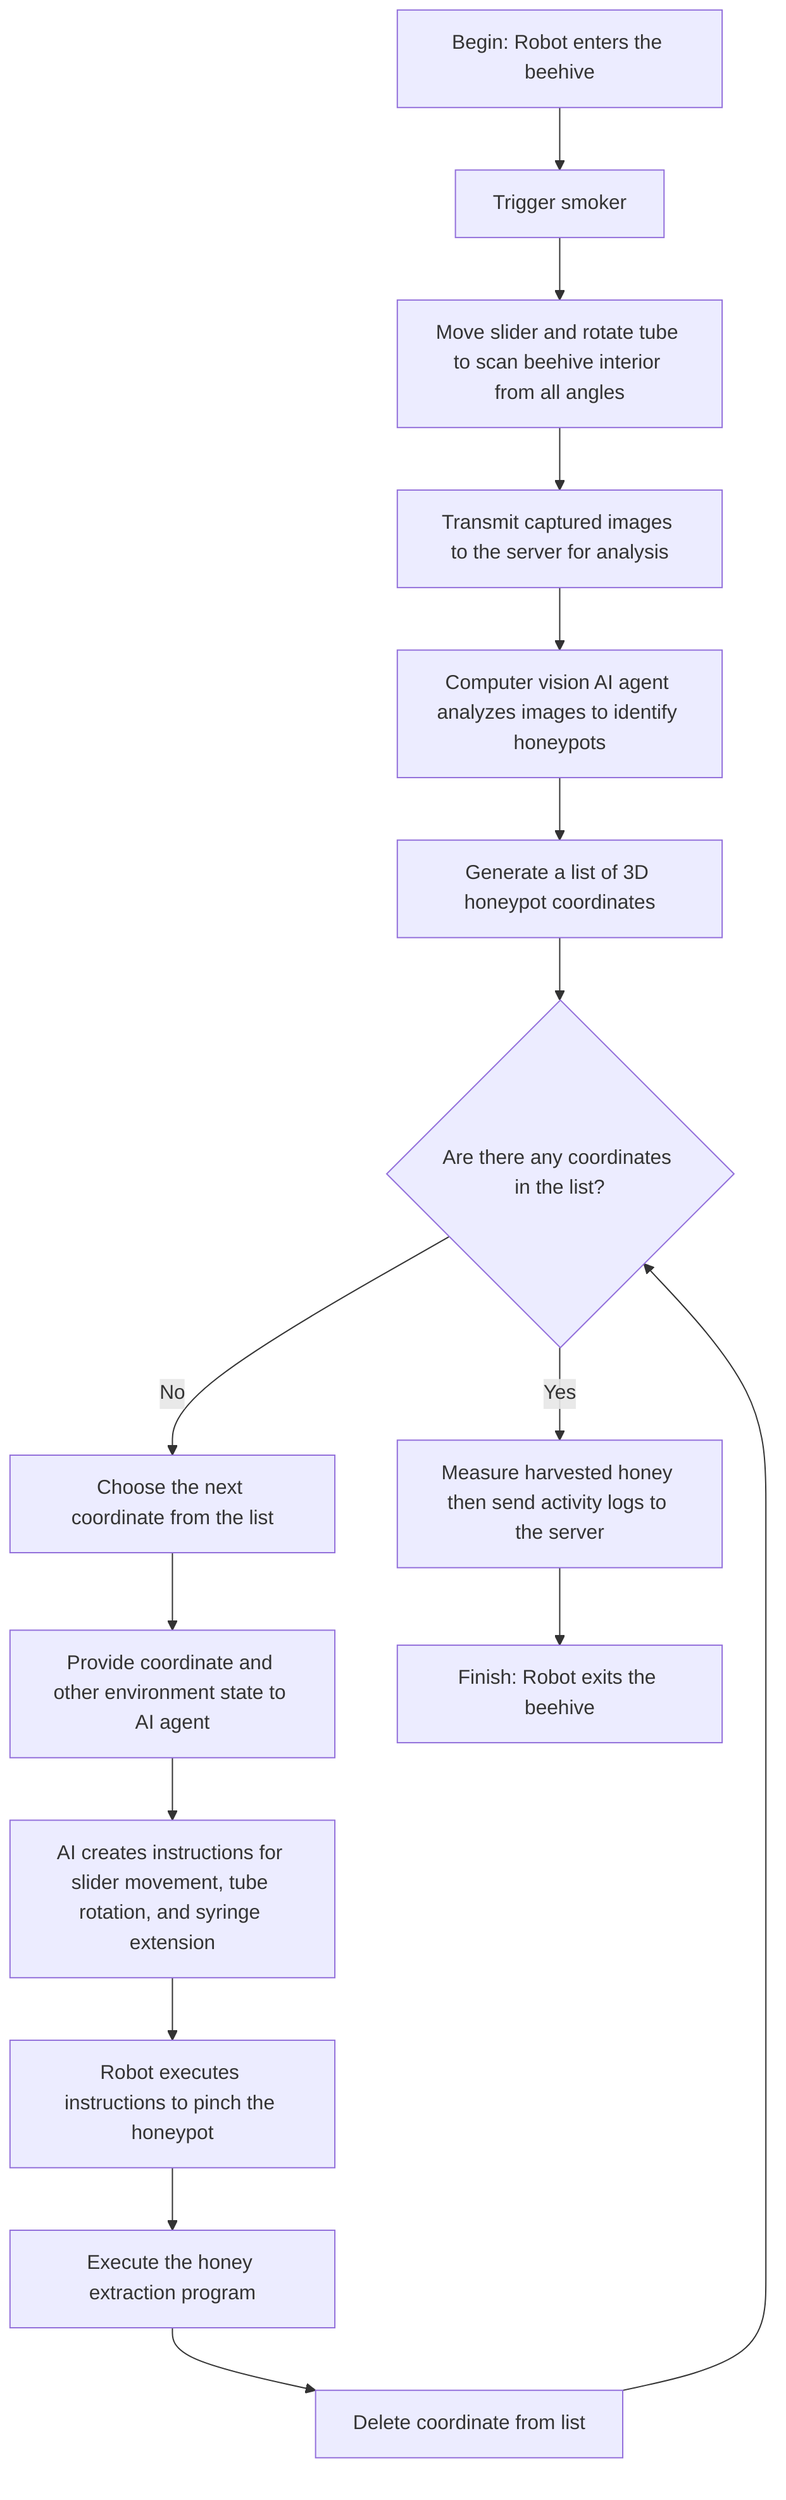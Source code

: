 flowchart TD
    A[Begin: Robot enters the beehive] --> B[Trigger smoker]
    B --> P[Move slider and rotate tube to scan beehive interior from all angles]
    P --> D[Transmit captured images to the server for analysis]
    D --> E[Computer vision AI agent analyzes images to identify honeypots]
    E --> F[Generate a list of 3D honeypot coordinates]
    F --> G{Are there any coordinates in the list?}
    G -- No --> H[Choose the next coordinate from the list]
    H --> I[Provide coordinate and other environment state to AI agent]
    I --> J[AI creates instructions for slider movement, tube rotation, and syringe extension]
    J --> L[Robot executes instructions to pinch the honeypot]
    L --> M[Execute the honey extraction program]
    M --> N[Delete coordinate from list]
    N --> G
    G -- Yes --> O[Measure harvested honey then send activity logs to the server]
    O --> Q[Finish: Robot exits the beehive]